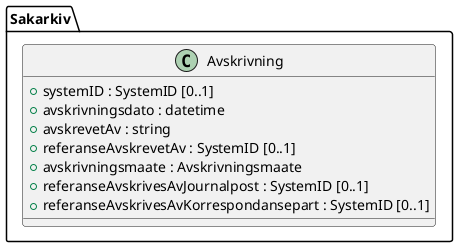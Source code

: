 @startuml
class Sakarkiv.Avskrivning {
  +systemID : SystemID [0..1]
  +avskrivningsdato : datetime
  +avskrevetAv : string
  +referanseAvskrevetAv : SystemID [0..1]
  +avskrivningsmaate : Avskrivningsmaate
  +referanseAvskrivesAvJournalpost : SystemID [0..1]
  +referanseAvskrivesAvKorrespondansepart : SystemID [0..1]
}
@enduml
